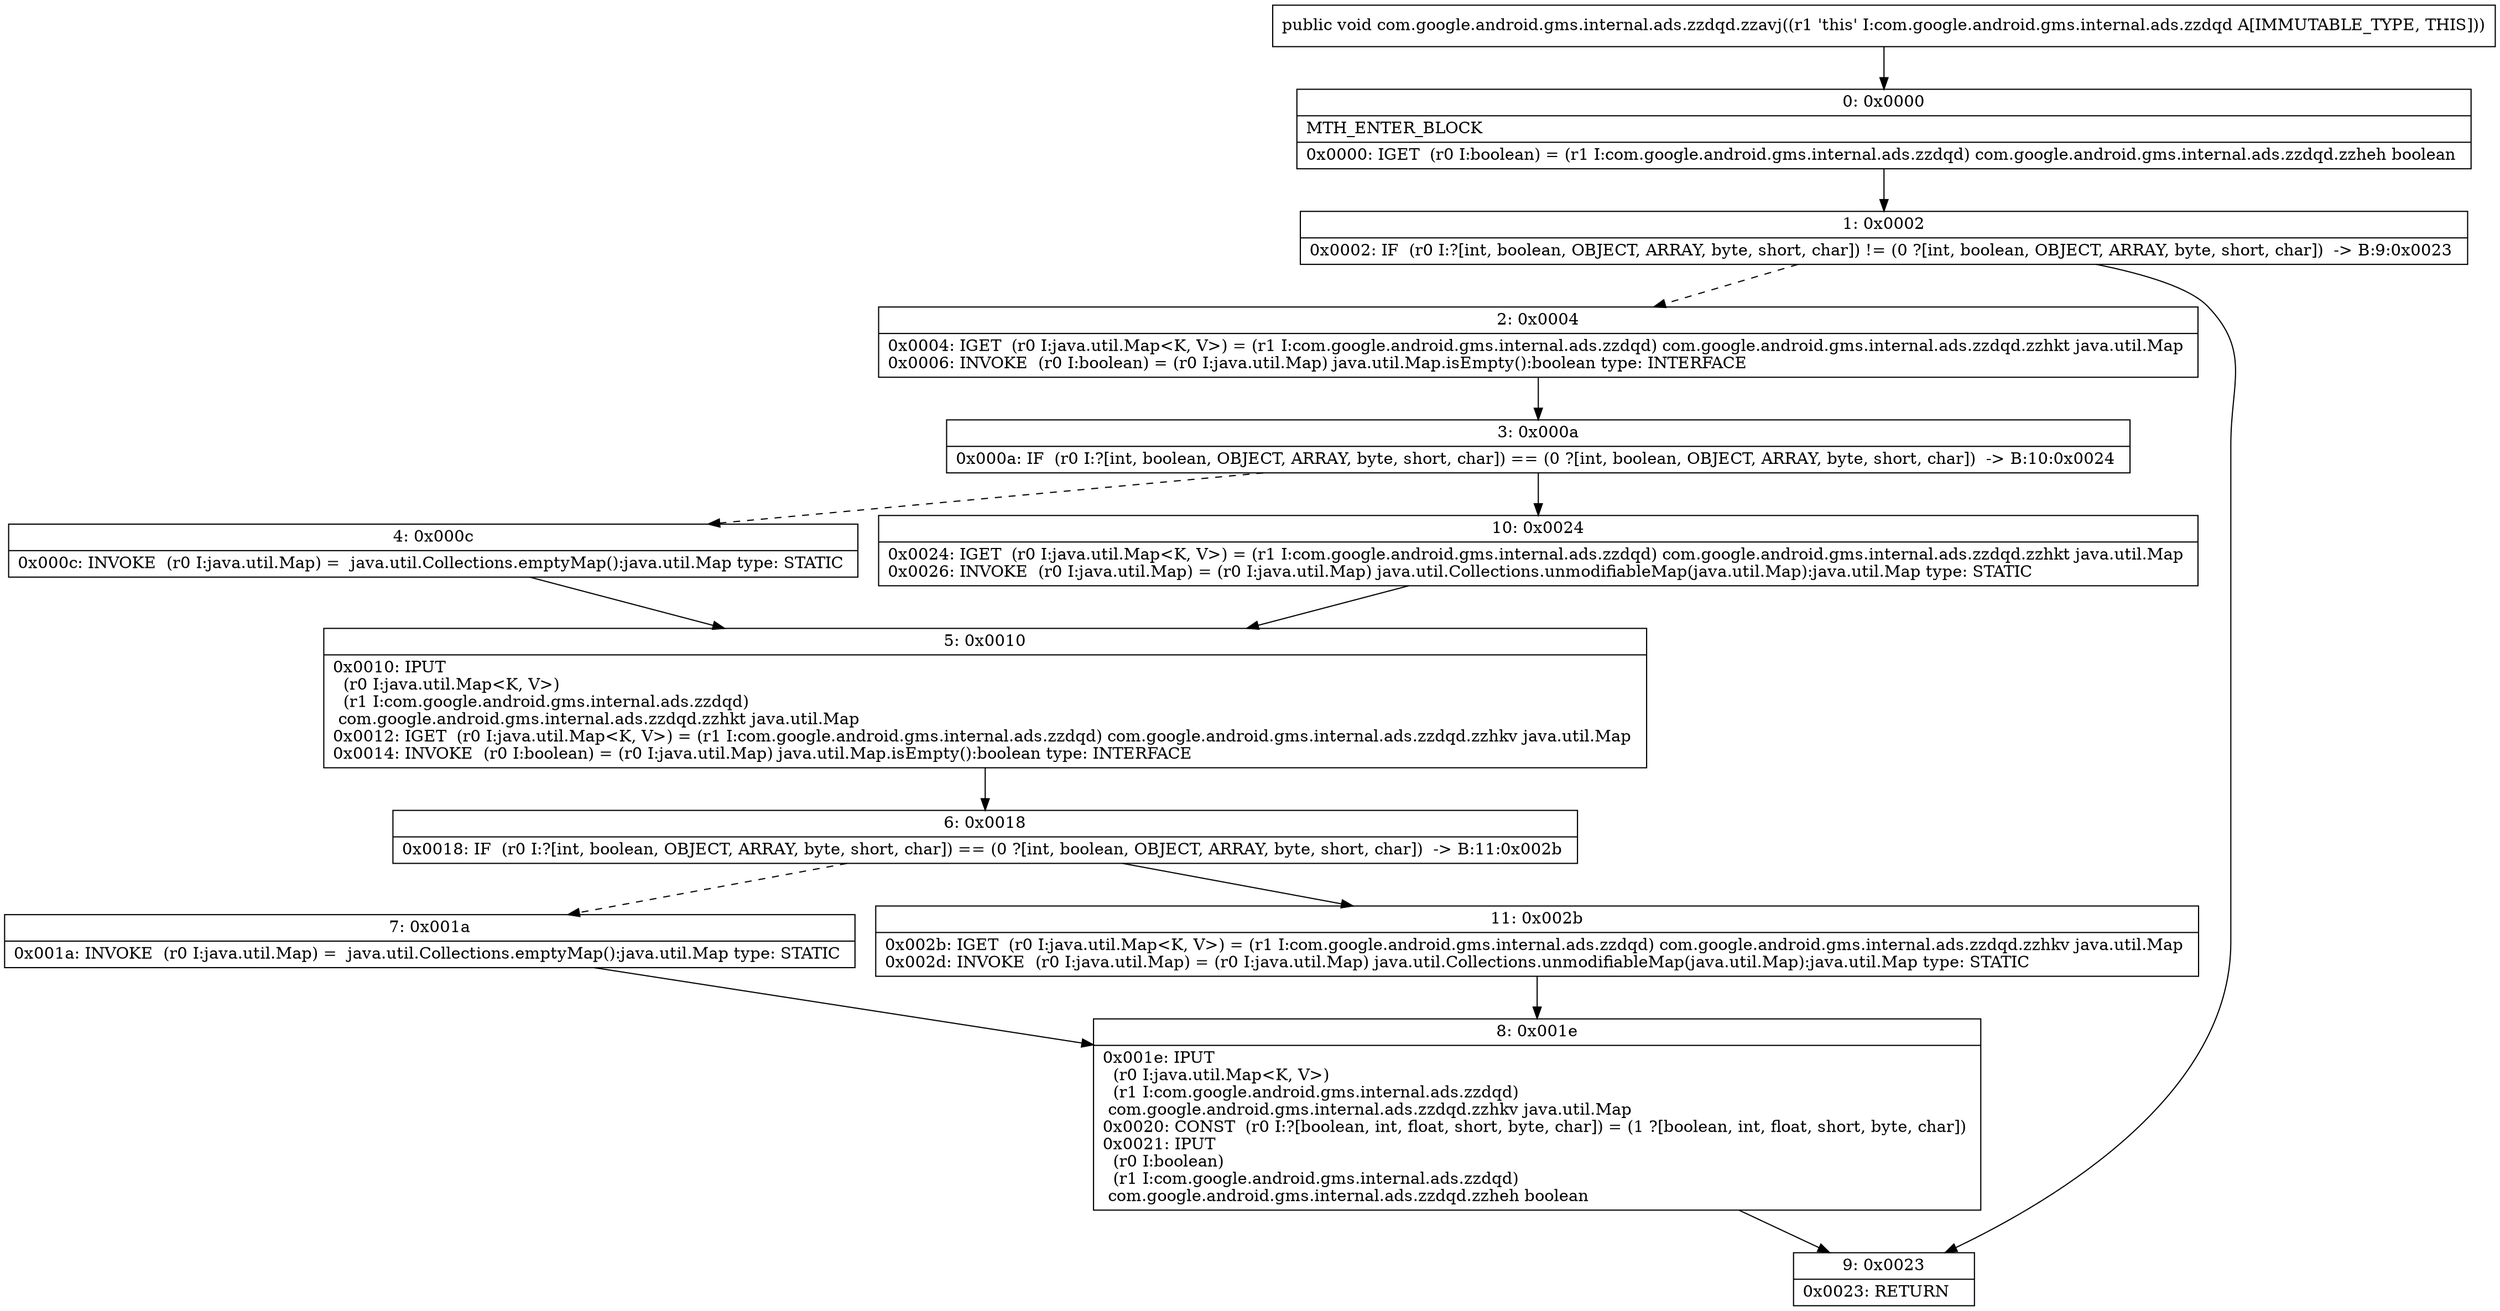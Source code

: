 digraph "CFG forcom.google.android.gms.internal.ads.zzdqd.zzavj()V" {
Node_0 [shape=record,label="{0\:\ 0x0000|MTH_ENTER_BLOCK\l|0x0000: IGET  (r0 I:boolean) = (r1 I:com.google.android.gms.internal.ads.zzdqd) com.google.android.gms.internal.ads.zzdqd.zzheh boolean \l}"];
Node_1 [shape=record,label="{1\:\ 0x0002|0x0002: IF  (r0 I:?[int, boolean, OBJECT, ARRAY, byte, short, char]) != (0 ?[int, boolean, OBJECT, ARRAY, byte, short, char])  \-\> B:9:0x0023 \l}"];
Node_2 [shape=record,label="{2\:\ 0x0004|0x0004: IGET  (r0 I:java.util.Map\<K, V\>) = (r1 I:com.google.android.gms.internal.ads.zzdqd) com.google.android.gms.internal.ads.zzdqd.zzhkt java.util.Map \l0x0006: INVOKE  (r0 I:boolean) = (r0 I:java.util.Map) java.util.Map.isEmpty():boolean type: INTERFACE \l}"];
Node_3 [shape=record,label="{3\:\ 0x000a|0x000a: IF  (r0 I:?[int, boolean, OBJECT, ARRAY, byte, short, char]) == (0 ?[int, boolean, OBJECT, ARRAY, byte, short, char])  \-\> B:10:0x0024 \l}"];
Node_4 [shape=record,label="{4\:\ 0x000c|0x000c: INVOKE  (r0 I:java.util.Map) =  java.util.Collections.emptyMap():java.util.Map type: STATIC \l}"];
Node_5 [shape=record,label="{5\:\ 0x0010|0x0010: IPUT  \l  (r0 I:java.util.Map\<K, V\>)\l  (r1 I:com.google.android.gms.internal.ads.zzdqd)\l com.google.android.gms.internal.ads.zzdqd.zzhkt java.util.Map \l0x0012: IGET  (r0 I:java.util.Map\<K, V\>) = (r1 I:com.google.android.gms.internal.ads.zzdqd) com.google.android.gms.internal.ads.zzdqd.zzhkv java.util.Map \l0x0014: INVOKE  (r0 I:boolean) = (r0 I:java.util.Map) java.util.Map.isEmpty():boolean type: INTERFACE \l}"];
Node_6 [shape=record,label="{6\:\ 0x0018|0x0018: IF  (r0 I:?[int, boolean, OBJECT, ARRAY, byte, short, char]) == (0 ?[int, boolean, OBJECT, ARRAY, byte, short, char])  \-\> B:11:0x002b \l}"];
Node_7 [shape=record,label="{7\:\ 0x001a|0x001a: INVOKE  (r0 I:java.util.Map) =  java.util.Collections.emptyMap():java.util.Map type: STATIC \l}"];
Node_8 [shape=record,label="{8\:\ 0x001e|0x001e: IPUT  \l  (r0 I:java.util.Map\<K, V\>)\l  (r1 I:com.google.android.gms.internal.ads.zzdqd)\l com.google.android.gms.internal.ads.zzdqd.zzhkv java.util.Map \l0x0020: CONST  (r0 I:?[boolean, int, float, short, byte, char]) = (1 ?[boolean, int, float, short, byte, char]) \l0x0021: IPUT  \l  (r0 I:boolean)\l  (r1 I:com.google.android.gms.internal.ads.zzdqd)\l com.google.android.gms.internal.ads.zzdqd.zzheh boolean \l}"];
Node_9 [shape=record,label="{9\:\ 0x0023|0x0023: RETURN   \l}"];
Node_10 [shape=record,label="{10\:\ 0x0024|0x0024: IGET  (r0 I:java.util.Map\<K, V\>) = (r1 I:com.google.android.gms.internal.ads.zzdqd) com.google.android.gms.internal.ads.zzdqd.zzhkt java.util.Map \l0x0026: INVOKE  (r0 I:java.util.Map) = (r0 I:java.util.Map) java.util.Collections.unmodifiableMap(java.util.Map):java.util.Map type: STATIC \l}"];
Node_11 [shape=record,label="{11\:\ 0x002b|0x002b: IGET  (r0 I:java.util.Map\<K, V\>) = (r1 I:com.google.android.gms.internal.ads.zzdqd) com.google.android.gms.internal.ads.zzdqd.zzhkv java.util.Map \l0x002d: INVOKE  (r0 I:java.util.Map) = (r0 I:java.util.Map) java.util.Collections.unmodifiableMap(java.util.Map):java.util.Map type: STATIC \l}"];
MethodNode[shape=record,label="{public void com.google.android.gms.internal.ads.zzdqd.zzavj((r1 'this' I:com.google.android.gms.internal.ads.zzdqd A[IMMUTABLE_TYPE, THIS])) }"];
MethodNode -> Node_0;
Node_0 -> Node_1;
Node_1 -> Node_2[style=dashed];
Node_1 -> Node_9;
Node_2 -> Node_3;
Node_3 -> Node_4[style=dashed];
Node_3 -> Node_10;
Node_4 -> Node_5;
Node_5 -> Node_6;
Node_6 -> Node_7[style=dashed];
Node_6 -> Node_11;
Node_7 -> Node_8;
Node_8 -> Node_9;
Node_10 -> Node_5;
Node_11 -> Node_8;
}

